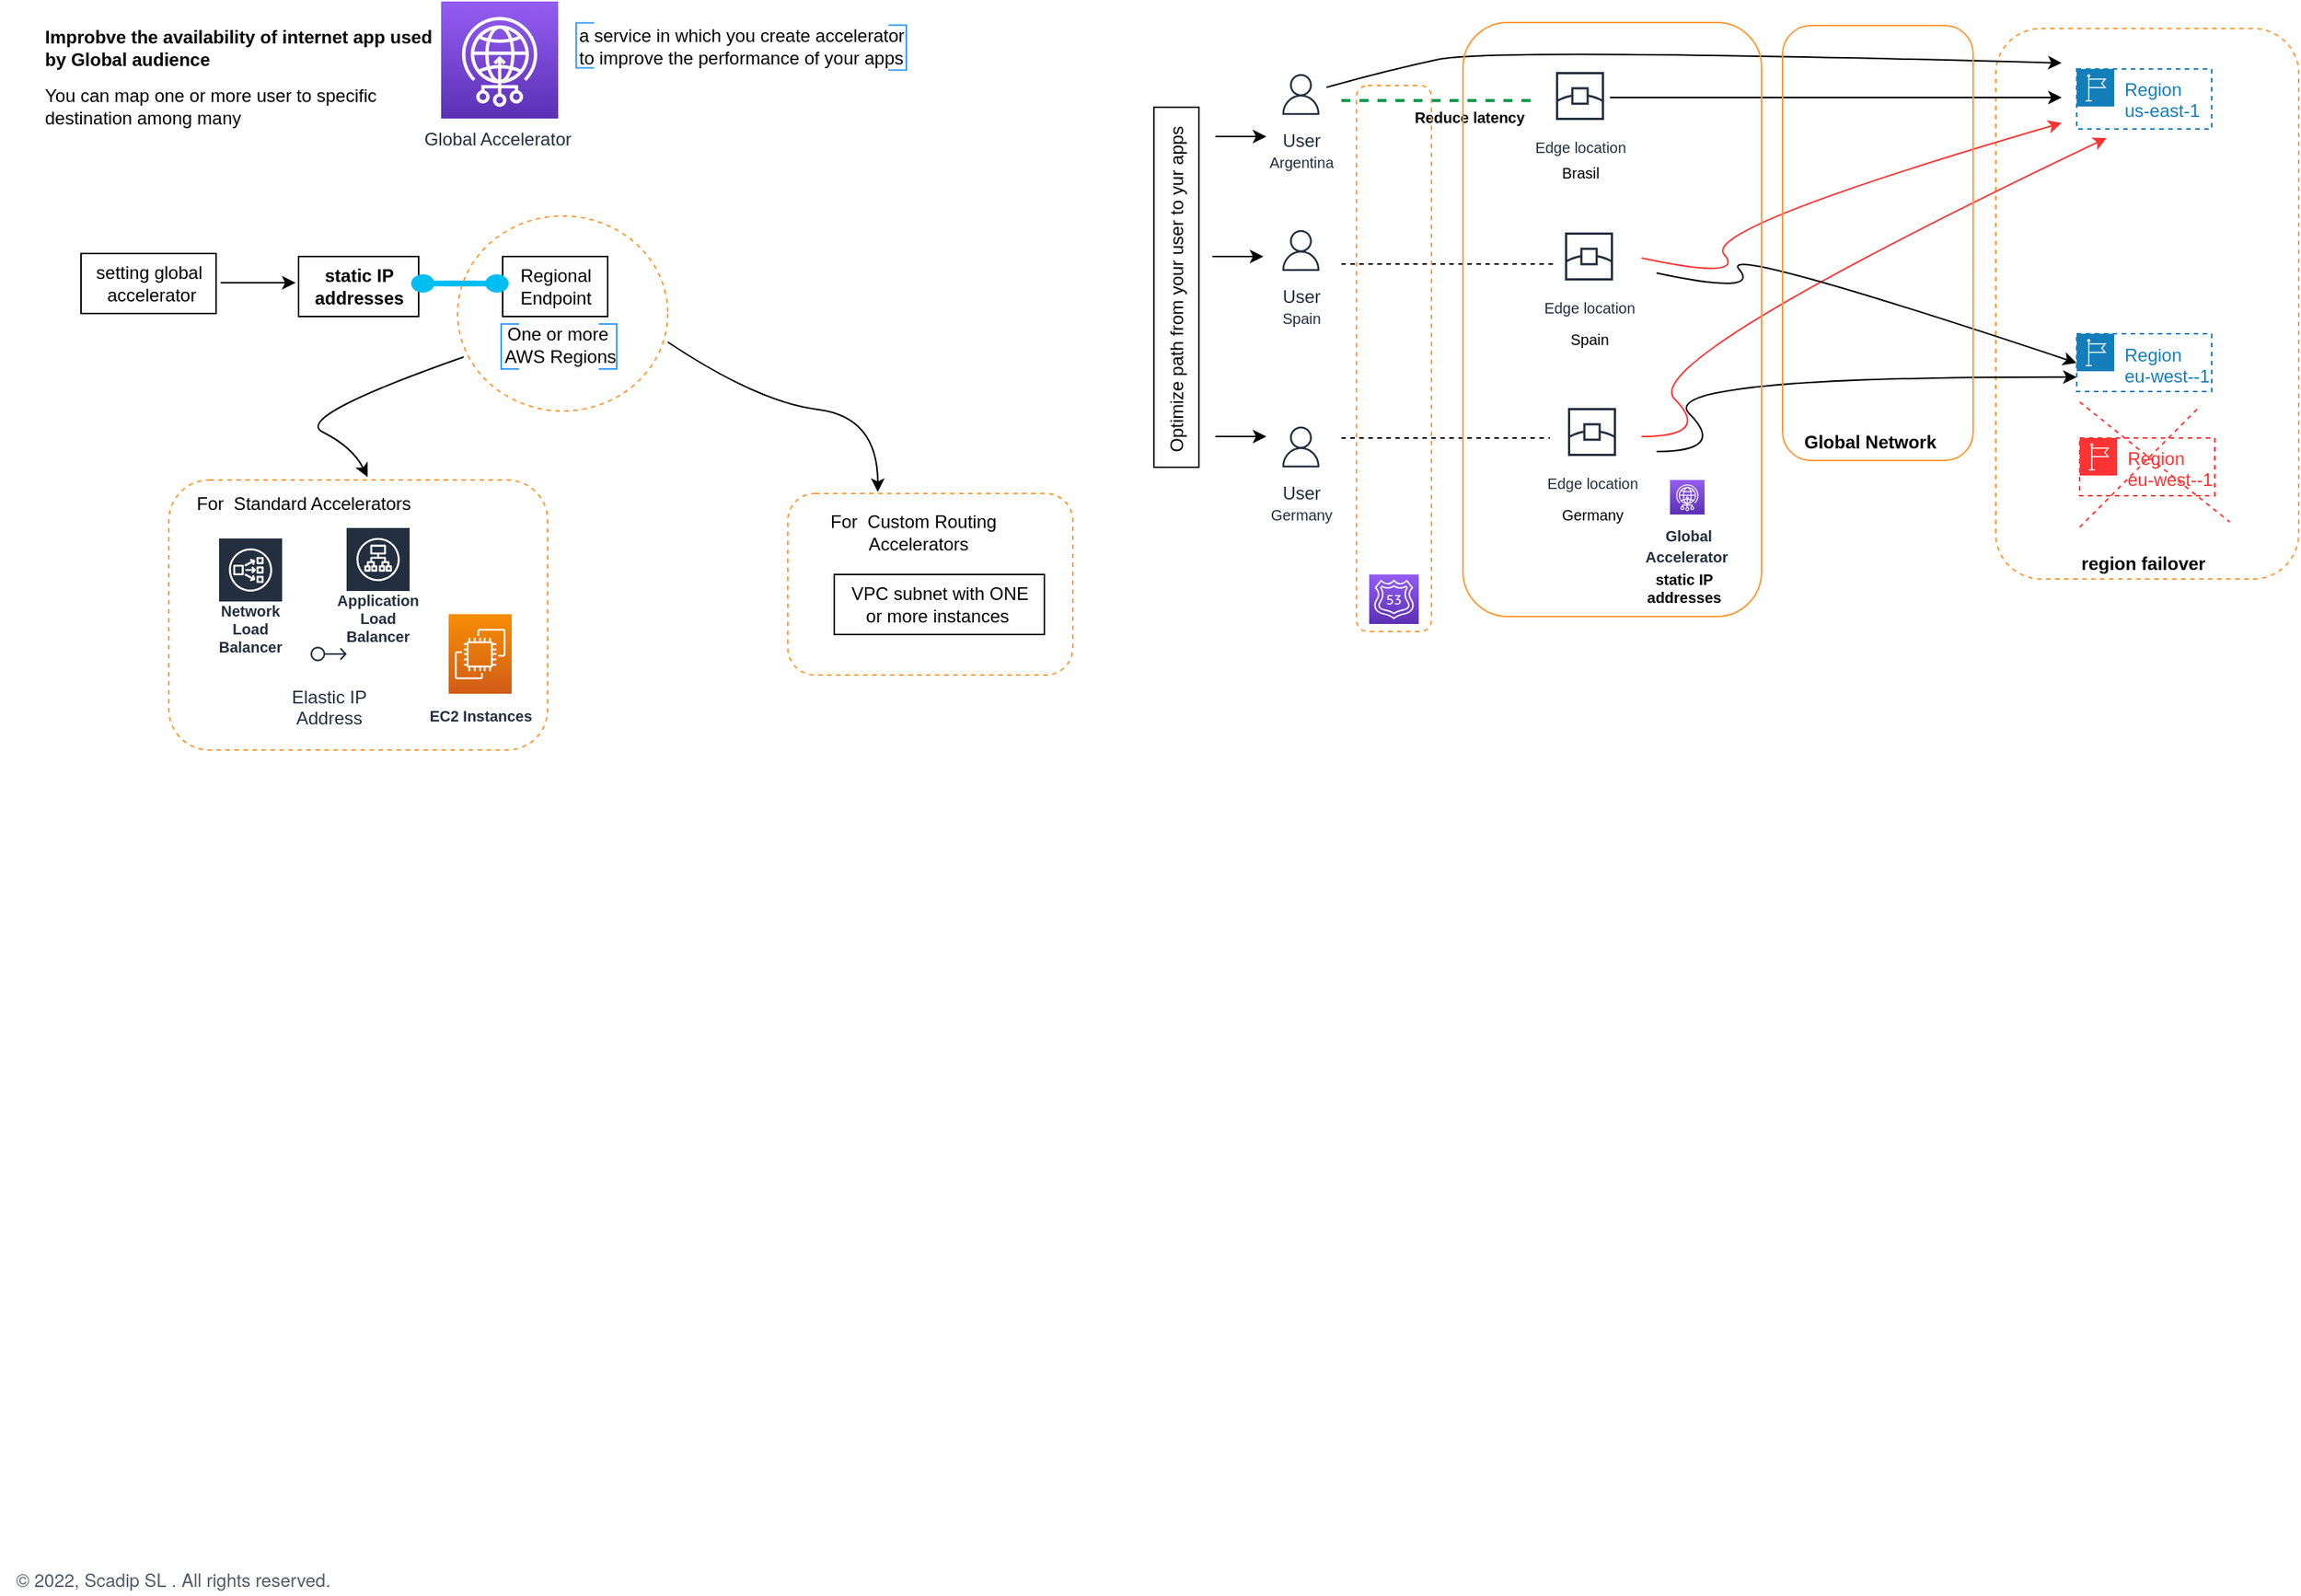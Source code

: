<mxfile version="20.1.1" type="github">
  <diagram id="QTyaG9bJD4TBAgeyizxi" name="Page-1">
    <mxGraphModel dx="1217" dy="631" grid="1" gridSize="10" guides="1" tooltips="1" connect="1" arrows="1" fold="1" page="1" pageScale="1" pageWidth="1654" pageHeight="1169" math="0" shadow="0">
      <root>
        <mxCell id="0" />
        <mxCell id="1" parent="0" />
        <mxCell id="rK0ytJg0AkPBJS-4Hq_b-47" value="&lt;b&gt;Reduce latency&lt;/b&gt;" style="text;html=1;align=center;verticalAlign=middle;resizable=0;points=[];autosize=1;strokeColor=none;fillColor=none;fontSize=10;fontColor=#000000;" vertex="1" parent="1">
          <mxGeometry x="945" y="140.25" width="100" height="30" as="geometry" />
        </mxCell>
        <mxCell id="rK0ytJg0AkPBJS-4Hq_b-52" value="" style="rounded=1;whiteSpace=wrap;html=1;fontSize=10;fontColor=#000000;strokeColor=#FF9933;fillColor=none;dashed=1;" vertex="1" parent="1">
          <mxGeometry x="1346" y="96" width="202" height="367" as="geometry" />
        </mxCell>
        <mxCell id="OFWOmc6OxAkf4O8CphpO-27" value="" style="rounded=1;whiteSpace=wrap;html=1;strokeColor=#FF9933;strokeWidth=1;fillColor=none;dashed=1;" parent="1" vertex="1">
          <mxGeometry x="541" y="406" width="190" height="121" as="geometry" />
        </mxCell>
        <mxCell id="OFWOmc6OxAkf4O8CphpO-24" value="" style="rounded=1;whiteSpace=wrap;html=1;strokeColor=#FF9933;strokeWidth=1;fillColor=none;dashed=1;" parent="1" vertex="1">
          <mxGeometry x="128.5" y="397" width="252.5" height="180" as="geometry" />
        </mxCell>
        <mxCell id="OFWOmc6OxAkf4O8CphpO-14" value="Regional &lt;br&gt;Endpoint" style="text;html=1;align=center;verticalAlign=middle;resizable=0;points=[];autosize=1;strokeColor=default;fillColor=none;" parent="1" vertex="1">
          <mxGeometry x="351" y="248" width="70" height="40" as="geometry" />
        </mxCell>
        <mxCell id="OFWOmc6OxAkf4O8CphpO-1" value="Global Accelerator&amp;nbsp;" style="sketch=0;points=[[0,0,0],[0.25,0,0],[0.5,0,0],[0.75,0,0],[1,0,0],[0,1,0],[0.25,1,0],[0.5,1,0],[0.75,1,0],[1,1,0],[0,0.25,0],[0,0.5,0],[0,0.75,0],[1,0.25,0],[1,0.5,0],[1,0.75,0]];outlineConnect=0;fontColor=#232F3E;gradientColor=#945DF2;gradientDirection=north;fillColor=#5A30B5;strokeColor=#ffffff;dashed=0;verticalLabelPosition=bottom;verticalAlign=top;align=center;html=1;fontSize=12;fontStyle=0;aspect=fixed;shape=mxgraph.aws4.resourceIcon;resIcon=mxgraph.aws4.global_accelerator;" parent="1" vertex="1">
          <mxGeometry x="310" y="78" width="78" height="78" as="geometry" />
        </mxCell>
        <mxCell id="OFWOmc6OxAkf4O8CphpO-2" value="&lt;b&gt;Improbve the availability of internet app used&amp;nbsp;&lt;br&gt;by Global audience&amp;nbsp;&lt;/b&gt;" style="text;html=1;align=left;verticalAlign=middle;resizable=0;points=[];autosize=1;strokeColor=none;fillColor=none;" parent="1" vertex="1">
          <mxGeometry x="44" y="88.75" width="280" height="40" as="geometry" />
        </mxCell>
        <mxCell id="OFWOmc6OxAkf4O8CphpO-3" value="You can map one or more user to specific &lt;br&gt;destination among many&amp;nbsp;" style="text;html=1;align=left;verticalAlign=middle;resizable=0;points=[];autosize=1;strokeColor=none;fillColor=none;" parent="1" vertex="1">
          <mxGeometry x="44" y="128" width="240" height="40" as="geometry" />
        </mxCell>
        <mxCell id="OFWOmc6OxAkf4O8CphpO-4" value="a service in which you create accelerator &lt;br&gt;to improve the performance of your apps" style="text;html=1;align=left;verticalAlign=middle;resizable=0;points=[];autosize=1;strokeColor=none;fillColor=none;" parent="1" vertex="1">
          <mxGeometry x="400" y="88" width="240" height="40" as="geometry" />
        </mxCell>
        <mxCell id="OFWOmc6OxAkf4O8CphpO-5" value="" style="strokeWidth=1;html=1;shape=mxgraph.flowchart.annotation_1;align=left;pointerEvents=1;fontColor=#000033;fillColor=none;strokeColor=#3399FF;" parent="1" vertex="1">
          <mxGeometry x="400" y="92.25" width="12" height="30" as="geometry" />
        </mxCell>
        <mxCell id="OFWOmc6OxAkf4O8CphpO-6" value="" style="strokeWidth=1;html=1;shape=mxgraph.flowchart.annotation_1;align=left;pointerEvents=1;fontColor=#000033;fillColor=none;direction=west;strokeColor=#3399FF;" parent="1" vertex="1">
          <mxGeometry x="608" y="93.75" width="12" height="30" as="geometry" />
        </mxCell>
        <mxCell id="OFWOmc6OxAkf4O8CphpO-7" value="setting global&lt;br&gt;&amp;nbsp; accelerator&amp;nbsp;" style="text;html=1;align=center;verticalAlign=middle;resizable=0;points=[];autosize=1;strokeColor=default;fillColor=none;" parent="1" vertex="1">
          <mxGeometry x="70" y="246" width="90" height="40" as="geometry" />
        </mxCell>
        <mxCell id="OFWOmc6OxAkf4O8CphpO-8" value="" style="endArrow=classic;html=1;rounded=0;" parent="1" edge="1">
          <mxGeometry width="50" height="50" relative="1" as="geometry">
            <mxPoint x="163" y="265.5" as="sourcePoint" />
            <mxPoint x="213" y="265.5" as="targetPoint" />
          </mxGeometry>
        </mxCell>
        <mxCell id="OFWOmc6OxAkf4O8CphpO-9" value="&lt;b&gt;static IP &lt;br&gt;addresses&lt;/b&gt;" style="text;html=1;align=center;verticalAlign=middle;resizable=0;points=[];autosize=1;strokeColor=default;fillColor=none;" parent="1" vertex="1">
          <mxGeometry x="215" y="248" width="80" height="40" as="geometry" />
        </mxCell>
        <mxCell id="OFWOmc6OxAkf4O8CphpO-11" value="" style="verticalLabelPosition=bottom;html=1;verticalAlign=top;align=center;strokeColor=none;fillColor=#00BEF2;shape=mxgraph.azure.service_endpoint;" parent="1" vertex="1">
          <mxGeometry x="290" y="259.5" width="43" height="13" as="geometry" />
        </mxCell>
        <mxCell id="OFWOmc6OxAkf4O8CphpO-13" value="" style="verticalLabelPosition=bottom;html=1;verticalAlign=top;align=center;strokeColor=none;fillColor=#00BEF2;shape=mxgraph.azure.service_endpoint;direction=west;" parent="1" vertex="1">
          <mxGeometry x="312" y="259.5" width="43" height="13" as="geometry" />
        </mxCell>
        <mxCell id="OFWOmc6OxAkf4O8CphpO-15" value="VPC subnet with ONE &lt;br&gt;or more instances&amp;nbsp;" style="text;html=1;align=center;verticalAlign=middle;resizable=0;points=[];autosize=1;strokeColor=default;fillColor=none;" parent="1" vertex="1">
          <mxGeometry x="572" y="460" width="140" height="40" as="geometry" />
        </mxCell>
        <mxCell id="OFWOmc6OxAkf4O8CphpO-17" value="One or more&amp;nbsp;&lt;br&gt;AWS Regions" style="text;html=1;align=center;verticalAlign=middle;resizable=0;points=[];autosize=1;strokeColor=none;fillColor=none;" parent="1" vertex="1">
          <mxGeometry x="339" y="287" width="100" height="40" as="geometry" />
        </mxCell>
        <mxCell id="OFWOmc6OxAkf4O8CphpO-18" value="" style="strokeWidth=1;html=1;shape=mxgraph.flowchart.annotation_1;align=left;pointerEvents=1;fontColor=#000033;fillColor=none;strokeColor=#3399FF;" parent="1" vertex="1">
          <mxGeometry x="350" y="293" width="12" height="30" as="geometry" />
        </mxCell>
        <mxCell id="OFWOmc6OxAkf4O8CphpO-19" value="" style="strokeWidth=1;html=1;shape=mxgraph.flowchart.annotation_1;align=left;pointerEvents=1;fontColor=#000033;fillColor=none;direction=west;strokeColor=#3399FF;" parent="1" vertex="1">
          <mxGeometry x="415" y="293" width="12" height="30" as="geometry" />
        </mxCell>
        <mxCell id="OFWOmc6OxAkf4O8CphpO-20" value="Network Load Balancer" style="sketch=0;outlineConnect=0;fontColor=#232F3E;gradientColor=none;strokeColor=#ffffff;fillColor=#232F3E;dashed=0;verticalLabelPosition=middle;verticalAlign=bottom;align=center;html=1;whiteSpace=wrap;fontSize=10;fontStyle=1;spacing=3;shape=mxgraph.aws4.productIcon;prIcon=mxgraph.aws4.network_load_balancer;" parent="1" vertex="1">
          <mxGeometry x="161" y="435" width="44" height="83" as="geometry" />
        </mxCell>
        <mxCell id="OFWOmc6OxAkf4O8CphpO-21" value="&lt;br&gt;&lt;br&gt;&lt;br&gt;&lt;br&gt;&lt;br&gt;Application Load Balancer" style="sketch=0;outlineConnect=0;fontColor=#232F3E;gradientColor=none;strokeColor=#ffffff;fillColor=#232F3E;dashed=0;verticalLabelPosition=middle;verticalAlign=bottom;align=center;html=1;whiteSpace=wrap;fontSize=10;fontStyle=1;spacing=3;shape=mxgraph.aws4.productIcon;prIcon=mxgraph.aws4.application_load_balancer;" parent="1" vertex="1">
          <mxGeometry x="246" y="428" width="44" height="83" as="geometry" />
        </mxCell>
        <mxCell id="OFWOmc6OxAkf4O8CphpO-22" value="Elastic IP&#xa;Address" style="sketch=0;outlineConnect=0;fontColor=#232F3E;gradientColor=none;strokeColor=#232F3E;fillColor=none;dashed=0;verticalLabelPosition=bottom;verticalAlign=top;align=center;html=1;fontSize=12;fontStyle=0;aspect=fixed;shape=mxgraph.aws4.resourceIcon;resIcon=mxgraph.aws4.elastic_ip_address;" parent="1" vertex="1">
          <mxGeometry x="220" y="498" width="30" height="30" as="geometry" />
        </mxCell>
        <mxCell id="OFWOmc6OxAkf4O8CphpO-23" value="For&amp;nbsp; Standard Accelerators" style="text;html=1;align=center;verticalAlign=middle;resizable=0;points=[];autosize=1;strokeColor=none;fillColor=none;" parent="1" vertex="1">
          <mxGeometry x="133" y="398" width="170" height="30" as="geometry" />
        </mxCell>
        <mxCell id="OFWOmc6OxAkf4O8CphpO-26" value="&lt;font style=&quot;font-size: 10px;&quot;&gt;&lt;b&gt;EC2 Instances&lt;/b&gt;&lt;/font&gt;" style="sketch=0;points=[[0,0,0],[0.25,0,0],[0.5,0,0],[0.75,0,0],[1,0,0],[0,1,0],[0.25,1,0],[0.5,1,0],[0.75,1,0],[1,1,0],[0,0.25,0],[0,0.5,0],[0,0.75,0],[1,0.25,0],[1,0.5,0],[1,0.75,0]];outlineConnect=0;fontColor=#232F3E;gradientColor=#F78E04;gradientDirection=north;fillColor=#D05C17;strokeColor=#ffffff;dashed=0;verticalLabelPosition=bottom;verticalAlign=top;align=center;html=1;fontSize=12;fontStyle=0;shape=mxgraph.aws4.resourceIcon;resIcon=mxgraph.aws4.ec2;" parent="1" vertex="1">
          <mxGeometry x="315" y="486.5" width="42" height="53" as="geometry" />
        </mxCell>
        <mxCell id="OFWOmc6OxAkf4O8CphpO-28" value="For&amp;nbsp; Custom Routing&amp;nbsp;&lt;br&gt;&amp;nbsp;Accelerators" style="text;html=1;align=center;verticalAlign=middle;resizable=0;points=[];autosize=1;strokeColor=none;fillColor=none;" parent="1" vertex="1">
          <mxGeometry x="556" y="412" width="140" height="40" as="geometry" />
        </mxCell>
        <mxCell id="OFWOmc6OxAkf4O8CphpO-29" value="" style="ellipse;whiteSpace=wrap;html=1;dashed=1;fontSize=10;strokeColor=#FF9933;strokeWidth=1;fillColor=none;" parent="1" vertex="1">
          <mxGeometry x="321" y="221" width="140" height="130" as="geometry" />
        </mxCell>
        <mxCell id="OFWOmc6OxAkf4O8CphpO-30" value="" style="curved=1;endArrow=classic;html=1;rounded=0;fontSize=10;" parent="1" edge="1">
          <mxGeometry width="50" height="50" relative="1" as="geometry">
            <mxPoint x="325" y="315" as="sourcePoint" />
            <mxPoint x="261" y="395" as="targetPoint" />
            <Array as="points">
              <mxPoint x="211" y="355" />
              <mxPoint x="251" y="375" />
            </Array>
          </mxGeometry>
        </mxCell>
        <mxCell id="OFWOmc6OxAkf4O8CphpO-31" value="" style="curved=1;endArrow=classic;html=1;rounded=0;fontSize=10;" parent="1" edge="1">
          <mxGeometry width="50" height="50" relative="1" as="geometry">
            <mxPoint x="461" y="305" as="sourcePoint" />
            <mxPoint x="601" y="405" as="targetPoint" />
            <Array as="points">
              <mxPoint x="521" y="345" />
              <mxPoint x="601" y="355" />
            </Array>
          </mxGeometry>
        </mxCell>
        <mxCell id="OFWOmc6OxAkf4O8CphpO-32" value="&lt;span style=&quot;color: rgb(84, 91, 100); font-family: &amp;quot;Amazon Ember&amp;quot;, &amp;quot;Helvetica Neue&amp;quot;, Roboto, Arial, sans-serif; text-align: start; background-color: rgb(255, 255, 255);&quot;&gt;© 2022, Scadip SL&amp;nbsp;&lt;/span&gt;&lt;span style=&quot;color: rgb(84, 91, 100); font-family: &amp;quot;Amazon Ember&amp;quot;, &amp;quot;Helvetica Neue&amp;quot;, Roboto, Arial, sans-serif; text-align: start; background-color: rgb(255, 255, 255);&quot;&gt;. All rights reserved.&lt;/span&gt;" style="text;html=1;align=center;verticalAlign=middle;resizable=0;points=[];autosize=1;strokeColor=none;fillColor=none;fontSize=12;" parent="1" vertex="1">
          <mxGeometry x="16" y="1120" width="230" height="20" as="geometry" />
        </mxCell>
        <mxCell id="rK0ytJg0AkPBJS-4Hq_b-6" value="User&lt;br&gt;&lt;font style=&quot;font-size: 10px;&quot;&gt;Argentina&lt;/font&gt;" style="sketch=0;outlineConnect=0;fontColor=#232F3E;gradientColor=none;strokeColor=#232F3E;fillColor=#ffffff;dashed=0;verticalLabelPosition=bottom;verticalAlign=top;align=center;html=1;fontSize=12;fontStyle=0;aspect=fixed;shape=mxgraph.aws4.resourceIcon;resIcon=mxgraph.aws4.user;" vertex="1" parent="1">
          <mxGeometry x="866" y="123" width="34" height="34" as="geometry" />
        </mxCell>
        <mxCell id="rK0ytJg0AkPBJS-4Hq_b-7" value="User&lt;br&gt;&lt;font style=&quot;font-size: 10px;&quot;&gt;Spain&lt;/font&gt;" style="sketch=0;outlineConnect=0;fontColor=#232F3E;gradientColor=none;strokeColor=#232F3E;fillColor=#ffffff;dashed=0;verticalLabelPosition=bottom;verticalAlign=top;align=center;html=1;fontSize=12;fontStyle=0;aspect=fixed;shape=mxgraph.aws4.resourceIcon;resIcon=mxgraph.aws4.user;" vertex="1" parent="1">
          <mxGeometry x="866" y="227" width="34" height="34" as="geometry" />
        </mxCell>
        <mxCell id="rK0ytJg0AkPBJS-4Hq_b-8" value="User&lt;br&gt;&lt;font style=&quot;font-size: 10px;&quot;&gt;Germany&lt;/font&gt;" style="sketch=0;outlineConnect=0;fontColor=#232F3E;gradientColor=none;strokeColor=#232F3E;fillColor=#ffffff;dashed=0;verticalLabelPosition=bottom;verticalAlign=top;align=center;html=1;fontSize=12;fontStyle=0;aspect=fixed;shape=mxgraph.aws4.resourceIcon;resIcon=mxgraph.aws4.user;" vertex="1" parent="1">
          <mxGeometry x="866" y="358" width="34" height="34" as="geometry" />
        </mxCell>
        <mxCell id="rK0ytJg0AkPBJS-4Hq_b-22" value="" style="group" vertex="1" connectable="0" parent="1">
          <mxGeometry x="1044" y="121" width="50" height="86" as="geometry" />
        </mxCell>
        <mxCell id="rK0ytJg0AkPBJS-4Hq_b-11" value="&lt;font style=&quot;font-size: 10px;&quot;&gt;Edge location&lt;/font&gt;" style="sketch=0;outlineConnect=0;fontColor=#232F3E;gradientColor=none;strokeColor=#232F3E;fillColor=#ffffff;dashed=0;verticalLabelPosition=bottom;verticalAlign=top;align=center;html=1;fontSize=12;fontStyle=0;aspect=fixed;shape=mxgraph.aws4.resourceIcon;resIcon=mxgraph.aws4.edge_location;" vertex="1" parent="rK0ytJg0AkPBJS-4Hq_b-22">
          <mxGeometry x="5" width="40" height="40" as="geometry" />
        </mxCell>
        <mxCell id="rK0ytJg0AkPBJS-4Hq_b-12" value="Brasil" style="text;html=1;align=center;verticalAlign=middle;resizable=0;points=[];autosize=1;strokeColor=none;fillColor=none;fontSize=10;" vertex="1" parent="rK0ytJg0AkPBJS-4Hq_b-22">
          <mxGeometry y="56" width="50" height="30" as="geometry" />
        </mxCell>
        <mxCell id="rK0ytJg0AkPBJS-4Hq_b-23" value="" style="group" vertex="1" connectable="0" parent="1">
          <mxGeometry x="1050" y="228" width="50" height="90" as="geometry" />
        </mxCell>
        <mxCell id="rK0ytJg0AkPBJS-4Hq_b-18" value="&lt;font style=&quot;font-size: 10px;&quot;&gt;Edge location&lt;/font&gt;" style="sketch=0;outlineConnect=0;fontColor=#232F3E;gradientColor=none;strokeColor=#232F3E;fillColor=#ffffff;dashed=0;verticalLabelPosition=bottom;verticalAlign=top;align=center;html=1;fontSize=12;fontStyle=0;aspect=fixed;shape=mxgraph.aws4.resourceIcon;resIcon=mxgraph.aws4.edge_location;" vertex="1" parent="rK0ytJg0AkPBJS-4Hq_b-23">
          <mxGeometry x="5" width="40" height="40" as="geometry" />
        </mxCell>
        <mxCell id="rK0ytJg0AkPBJS-4Hq_b-19" value="Spain" style="text;html=1;align=center;verticalAlign=middle;resizable=0;points=[];autosize=1;strokeColor=none;fillColor=none;fontSize=10;" vertex="1" parent="rK0ytJg0AkPBJS-4Hq_b-23">
          <mxGeometry y="60" width="50" height="30" as="geometry" />
        </mxCell>
        <mxCell id="rK0ytJg0AkPBJS-4Hq_b-24" value="" style="group" vertex="1" connectable="0" parent="1">
          <mxGeometry x="1047" y="345" width="60" height="90" as="geometry" />
        </mxCell>
        <mxCell id="rK0ytJg0AkPBJS-4Hq_b-16" value="&lt;font style=&quot;font-size: 10px;&quot;&gt;Edge location&lt;/font&gt;" style="sketch=0;outlineConnect=0;fontColor=#232F3E;gradientColor=none;strokeColor=#232F3E;fillColor=#ffffff;dashed=0;verticalLabelPosition=bottom;verticalAlign=top;align=center;html=1;fontSize=12;fontStyle=0;aspect=fixed;shape=mxgraph.aws4.resourceIcon;resIcon=mxgraph.aws4.edge_location;" vertex="1" parent="rK0ytJg0AkPBJS-4Hq_b-24">
          <mxGeometry x="10" width="40" height="40" as="geometry" />
        </mxCell>
        <mxCell id="rK0ytJg0AkPBJS-4Hq_b-17" value="Germany" style="text;html=1;align=center;verticalAlign=middle;resizable=0;points=[];autosize=1;strokeColor=none;fillColor=none;fontSize=10;" vertex="1" parent="rK0ytJg0AkPBJS-4Hq_b-24">
          <mxGeometry y="60" width="60" height="30" as="geometry" />
        </mxCell>
        <mxCell id="rK0ytJg0AkPBJS-4Hq_b-26" value="Region&lt;br&gt;us-east-1" style="points=[[0,0],[0.25,0],[0.5,0],[0.75,0],[1,0],[1,0.25],[1,0.5],[1,0.75],[1,1],[0.75,1],[0.5,1],[0.25,1],[0,1],[0,0.75],[0,0.5],[0,0.25]];outlineConnect=0;gradientColor=none;html=1;whiteSpace=wrap;fontSize=12;fontStyle=0;container=1;pointerEvents=0;collapsible=0;recursiveResize=0;shape=mxgraph.aws4.group;grIcon=mxgraph.aws4.group_region;strokeColor=#147EBA;fillColor=none;verticalAlign=top;align=left;spacingLeft=30;fontColor=#147EBA;dashed=1;" vertex="1" parent="1">
          <mxGeometry x="1400" y="123" width="90" height="40" as="geometry" />
        </mxCell>
        <mxCell id="rK0ytJg0AkPBJS-4Hq_b-27" value="Region&lt;br&gt;eu-west--1" style="points=[[0,0],[0.25,0],[0.5,0],[0.75,0],[1,0],[1,0.25],[1,0.5],[1,0.75],[1,1],[0.75,1],[0.5,1],[0.25,1],[0,1],[0,0.75],[0,0.5],[0,0.25]];outlineConnect=0;gradientColor=none;html=1;whiteSpace=wrap;fontSize=12;fontStyle=0;container=1;pointerEvents=0;collapsible=0;recursiveResize=0;shape=mxgraph.aws4.group;grIcon=mxgraph.aws4.group_region;strokeColor=#147EBA;fillColor=none;verticalAlign=top;align=left;spacingLeft=30;fontColor=#147EBA;dashed=1;" vertex="1" parent="1">
          <mxGeometry x="1400" y="299.5" width="90" height="38.5" as="geometry" />
        </mxCell>
        <mxCell id="rK0ytJg0AkPBJS-4Hq_b-29" value="" style="curved=1;endArrow=classic;html=1;rounded=0;fontSize=10;strokeColor=#FF3333;" edge="1" parent="1">
          <mxGeometry width="50" height="50" relative="1" as="geometry">
            <mxPoint x="1110" y="249" as="sourcePoint" />
            <mxPoint x="1390" y="159" as="targetPoint" />
            <Array as="points">
              <mxPoint x="1180" y="264" />
              <mxPoint x="1150" y="229" />
            </Array>
          </mxGeometry>
        </mxCell>
        <mxCell id="rK0ytJg0AkPBJS-4Hq_b-30" value="" style="curved=1;endArrow=classic;html=1;rounded=0;fontSize=10;strokeColor=#FF3333;" edge="1" parent="1">
          <mxGeometry width="50" height="50" relative="1" as="geometry">
            <mxPoint x="1110" y="368" as="sourcePoint" />
            <mxPoint x="1420" y="169" as="targetPoint" />
            <Array as="points">
              <mxPoint x="1157" y="368" />
              <mxPoint x="1107" y="318" />
            </Array>
          </mxGeometry>
        </mxCell>
        <mxCell id="rK0ytJg0AkPBJS-4Hq_b-34" value="" style="endArrow=classic;html=1;rounded=0;fontSize=10;" edge="1" parent="1">
          <mxGeometry width="50" height="50" relative="1" as="geometry">
            <mxPoint x="1089" y="142" as="sourcePoint" />
            <mxPoint x="1390" y="142" as="targetPoint" />
          </mxGeometry>
        </mxCell>
        <mxCell id="rK0ytJg0AkPBJS-4Hq_b-35" value="" style="endArrow=none;dashed=1;html=1;fontSize=10;strokeWidth=2;strokeColor=#00994D;rounded=0;" edge="1" parent="1">
          <mxGeometry width="50" height="50" relative="1" as="geometry">
            <mxPoint x="910" y="144" as="sourcePoint" />
            <mxPoint x="1040" y="144" as="targetPoint" />
          </mxGeometry>
        </mxCell>
        <mxCell id="rK0ytJg0AkPBJS-4Hq_b-37" value="" style="endArrow=none;dashed=1;html=1;fontSize=10;curved=1;strokeWidth=1;" edge="1" parent="1">
          <mxGeometry width="50" height="50" relative="1" as="geometry">
            <mxPoint x="910" y="253" as="sourcePoint" />
            <mxPoint x="1052" y="253" as="targetPoint" />
          </mxGeometry>
        </mxCell>
        <mxCell id="rK0ytJg0AkPBJS-4Hq_b-38" value="" style="endArrow=none;dashed=1;html=1;fontSize=10;curved=1;strokeWidth=1;" edge="1" parent="1">
          <mxGeometry width="50" height="50" relative="1" as="geometry">
            <mxPoint x="910" y="369" as="sourcePoint" />
            <mxPoint x="1049" y="369" as="targetPoint" />
          </mxGeometry>
        </mxCell>
        <mxCell id="rK0ytJg0AkPBJS-4Hq_b-39" value="&lt;font color=&quot;#ff3333&quot;&gt;Region&lt;br&gt;eu-west--1&lt;/font&gt;" style="points=[[0,0],[0.25,0],[0.5,0],[0.75,0],[1,0],[1,0.25],[1,0.5],[1,0.75],[1,1],[0.75,1],[0.5,1],[0.25,1],[0,1],[0,0.75],[0,0.5],[0,0.25]];outlineConnect=0;gradientColor=none;html=1;whiteSpace=wrap;fontSize=12;fontStyle=0;container=1;pointerEvents=0;collapsible=0;recursiveResize=0;shape=mxgraph.aws4.group;grIcon=mxgraph.aws4.group_region;strokeColor=#FF3333;fillColor=none;verticalAlign=top;align=left;spacingLeft=30;fontColor=#147EBA;dashed=1;" vertex="1" parent="1">
          <mxGeometry x="1402" y="369" width="90" height="38.5" as="geometry" />
        </mxCell>
        <mxCell id="rK0ytJg0AkPBJS-4Hq_b-41" value="" style="endArrow=none;dashed=1;html=1;fontSize=10;fontColor=#FF3333;strokeWidth=1;curved=1;strokeColor=#FF3333;" edge="1" parent="rK0ytJg0AkPBJS-4Hq_b-39">
          <mxGeometry width="50" height="50" relative="1" as="geometry">
            <mxPoint y="-24" as="sourcePoint" />
            <mxPoint x="100" y="56" as="targetPoint" />
          </mxGeometry>
        </mxCell>
        <mxCell id="rK0ytJg0AkPBJS-4Hq_b-40" value="" style="endArrow=none;dashed=1;html=1;fontSize=10;fontColor=#FF3333;strokeWidth=1;curved=1;strokeColor=#FF3333;" edge="1" parent="rK0ytJg0AkPBJS-4Hq_b-39">
          <mxGeometry width="50" height="50" relative="1" as="geometry">
            <mxPoint y="59.5" as="sourcePoint" />
            <mxPoint x="80" y="-21" as="targetPoint" />
          </mxGeometry>
        </mxCell>
        <mxCell id="rK0ytJg0AkPBJS-4Hq_b-43" value="" style="curved=1;endArrow=classic;html=1;rounded=0;fontSize=10;strokeColor=default;" edge="1" parent="1">
          <mxGeometry width="50" height="50" relative="1" as="geometry">
            <mxPoint x="1120" y="259" as="sourcePoint" />
            <mxPoint x="1400" y="319" as="targetPoint" />
            <Array as="points">
              <mxPoint x="1190" y="274" />
              <mxPoint x="1160" y="239" />
            </Array>
          </mxGeometry>
        </mxCell>
        <mxCell id="rK0ytJg0AkPBJS-4Hq_b-44" value="" style="curved=1;endArrow=classic;html=1;rounded=0;fontSize=10;entryX=0;entryY=0.75;entryDx=0;entryDy=0;" edge="1" parent="1" target="rK0ytJg0AkPBJS-4Hq_b-27">
          <mxGeometry width="50" height="50" relative="1" as="geometry">
            <mxPoint x="1120" y="378" as="sourcePoint" />
            <mxPoint x="1400" y="339" as="targetPoint" />
            <Array as="points">
              <mxPoint x="1167" y="378" />
              <mxPoint x="1117" y="328" />
            </Array>
          </mxGeometry>
        </mxCell>
        <mxCell id="rK0ytJg0AkPBJS-4Hq_b-45" value="" style="curved=1;endArrow=classic;html=1;rounded=0;fontSize=10;strokeColor=default;" edge="1" parent="1" source="rK0ytJg0AkPBJS-4Hq_b-6">
          <mxGeometry width="50" height="50" relative="1" as="geometry">
            <mxPoint x="940" y="129" as="sourcePoint" />
            <mxPoint x="1390" y="119" as="targetPoint" />
            <Array as="points">
              <mxPoint x="940" y="124" />
              <mxPoint x="1010" y="109" />
            </Array>
          </mxGeometry>
        </mxCell>
        <mxCell id="rK0ytJg0AkPBJS-4Hq_b-48" value="" style="rounded=1;whiteSpace=wrap;html=1;fontSize=10;fontColor=#000000;strokeColor=#FF9933;fillColor=none;" vertex="1" parent="1">
          <mxGeometry x="991" y="92" width="199" height="396" as="geometry" />
        </mxCell>
        <mxCell id="rK0ytJg0AkPBJS-4Hq_b-50" value="&lt;font style=&quot;font-size: 10px;&quot;&gt;&lt;b&gt;Global &lt;br&gt;Accelerator&amp;nbsp;&lt;/b&gt;&lt;/font&gt;" style="sketch=0;points=[[0,0,0],[0.25,0,0],[0.5,0,0],[0.75,0,0],[1,0,0],[0,1,0],[0.25,1,0],[0.5,1,0],[0.75,1,0],[1,1,0],[0,0.25,0],[0,0.5,0],[0,0.75,0],[1,0.25,0],[1,0.5,0],[1,0.75,0]];outlineConnect=0;fontColor=#232F3E;gradientColor=#945DF2;gradientDirection=north;fillColor=#5A30B5;strokeColor=#ffffff;dashed=0;verticalLabelPosition=bottom;verticalAlign=top;align=center;html=1;fontSize=12;fontStyle=0;aspect=fixed;shape=mxgraph.aws4.resourceIcon;resIcon=mxgraph.aws4.global_accelerator;" vertex="1" parent="1">
          <mxGeometry x="1129" y="397" width="23" height="23" as="geometry" />
        </mxCell>
        <mxCell id="rK0ytJg0AkPBJS-4Hq_b-53" value="&lt;font style=&quot;font-size: 12px;&quot;&gt;&lt;b&gt;region failover&lt;/b&gt;&lt;/font&gt;" style="text;html=1;align=center;verticalAlign=middle;resizable=0;points=[];autosize=1;strokeColor=none;fillColor=none;fontSize=10;fontColor=#000000;" vertex="1" parent="1">
          <mxGeometry x="1389" y="438" width="110" height="30" as="geometry" />
        </mxCell>
        <mxCell id="rK0ytJg0AkPBJS-4Hq_b-55" value="Optimize path from your user to yur apps&amp;nbsp;" style="text;html=1;align=center;verticalAlign=middle;resizable=0;points=[];autosize=1;strokeColor=default;fillColor=none;fontSize=12;fontColor=#000000;rotation=270;" vertex="1" parent="1">
          <mxGeometry x="680" y="253.5" width="240" height="30" as="geometry" />
        </mxCell>
        <mxCell id="rK0ytJg0AkPBJS-4Hq_b-58" value="" style="endArrow=classic;html=1;rounded=0;fontSize=12;fontColor=#000000;strokeColor=#000000;strokeWidth=1;" edge="1" parent="1">
          <mxGeometry width="50" height="50" relative="1" as="geometry">
            <mxPoint x="826" y="168" as="sourcePoint" />
            <mxPoint x="860" y="168" as="targetPoint" />
          </mxGeometry>
        </mxCell>
        <mxCell id="rK0ytJg0AkPBJS-4Hq_b-59" value="" style="endArrow=classic;html=1;rounded=0;fontSize=12;fontColor=#000000;strokeColor=#000000;strokeWidth=1;" edge="1" parent="1">
          <mxGeometry width="50" height="50" relative="1" as="geometry">
            <mxPoint x="824" y="248" as="sourcePoint" />
            <mxPoint x="858" y="248" as="targetPoint" />
          </mxGeometry>
        </mxCell>
        <mxCell id="rK0ytJg0AkPBJS-4Hq_b-60" value="" style="endArrow=classic;html=1;rounded=0;fontSize=12;fontColor=#000000;strokeColor=#000000;strokeWidth=1;" edge="1" parent="1">
          <mxGeometry width="50" height="50" relative="1" as="geometry">
            <mxPoint x="826" y="368" as="sourcePoint" />
            <mxPoint x="860" y="368" as="targetPoint" />
          </mxGeometry>
        </mxCell>
        <mxCell id="rK0ytJg0AkPBJS-4Hq_b-61" value="" style="rounded=1;whiteSpace=wrap;html=1;fontSize=10;fontColor=#000000;strokeColor=#FF9933;fillColor=none;" vertex="1" parent="1">
          <mxGeometry x="1204" y="94" width="127" height="290" as="geometry" />
        </mxCell>
        <mxCell id="rK0ytJg0AkPBJS-4Hq_b-62" value="&lt;b&gt;Global Network&lt;/b&gt;" style="text;html=1;align=center;verticalAlign=middle;resizable=0;points=[];autosize=1;strokeColor=none;fillColor=none;fontSize=12;fontColor=#000000;" vertex="1" parent="1">
          <mxGeometry x="1207" y="357" width="110" height="30" as="geometry" />
        </mxCell>
        <mxCell id="rK0ytJg0AkPBJS-4Hq_b-65" value="&lt;b style=&quot;text-align: left;&quot;&gt;static IP&lt;br&gt;addresses&lt;/b&gt;" style="text;html=1;align=center;verticalAlign=middle;resizable=0;points=[];autosize=1;strokeColor=none;fillColor=none;fontSize=10;fontColor=#000000;" vertex="1" parent="1">
          <mxGeometry x="1103" y="449" width="70" height="40" as="geometry" />
        </mxCell>
        <mxCell id="rK0ytJg0AkPBJS-4Hq_b-66" value="" style="rounded=1;whiteSpace=wrap;html=1;fontSize=10;fontColor=#000000;strokeColor=#FF9933;fillColor=none;dashed=1;" vertex="1" parent="1">
          <mxGeometry x="920" y="134" width="50" height="364" as="geometry" />
        </mxCell>
        <mxCell id="rK0ytJg0AkPBJS-4Hq_b-67" value="" style="sketch=0;points=[[0,0,0],[0.25,0,0],[0.5,0,0],[0.75,0,0],[1,0,0],[0,1,0],[0.25,1,0],[0.5,1,0],[0.75,1,0],[1,1,0],[0,0.25,0],[0,0.5,0],[0,0.75,0],[1,0.25,0],[1,0.5,0],[1,0.75,0]];outlineConnect=0;fontColor=#232F3E;gradientColor=#945DF2;gradientDirection=north;fillColor=#5A30B5;strokeColor=#ffffff;dashed=0;verticalLabelPosition=bottom;verticalAlign=top;align=center;html=1;fontSize=12;fontStyle=0;aspect=fixed;shape=mxgraph.aws4.resourceIcon;resIcon=mxgraph.aws4.route_53;" vertex="1" parent="1">
          <mxGeometry x="928.5" y="460" width="33" height="33" as="geometry" />
        </mxCell>
      </root>
    </mxGraphModel>
  </diagram>
</mxfile>
